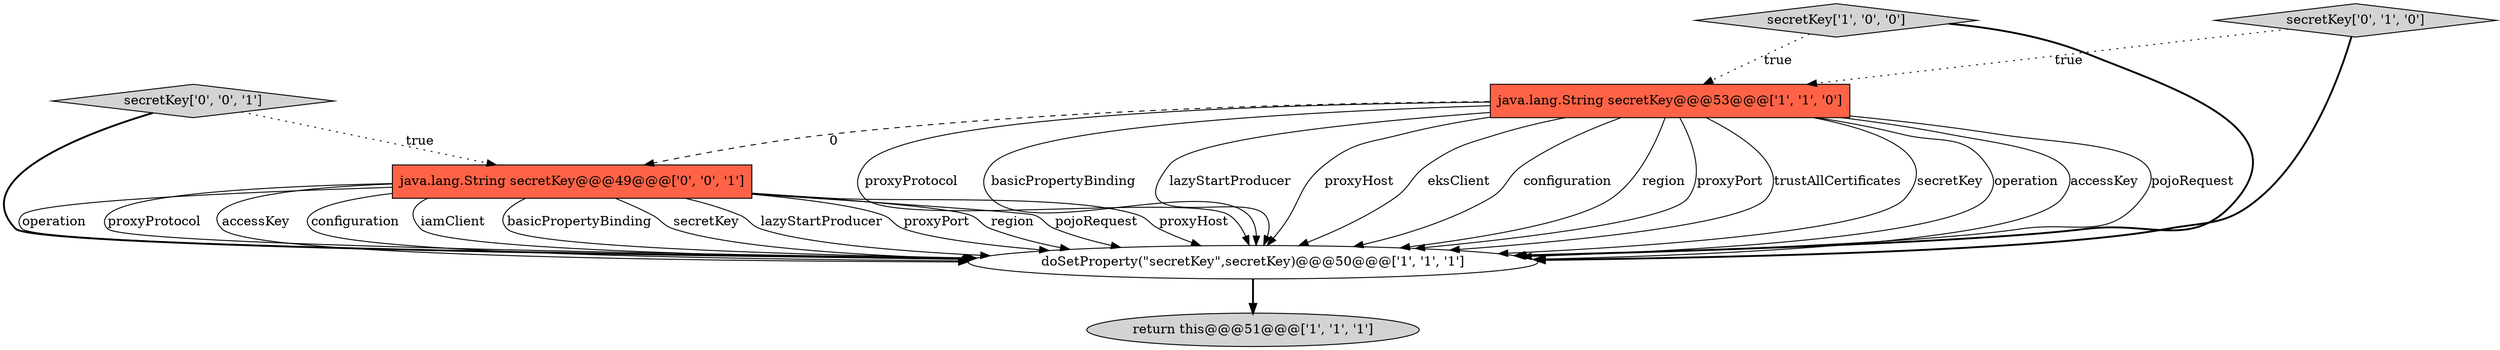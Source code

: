 digraph {
3 [style = filled, label = "doSetProperty(\"secretKey\",secretKey)@@@50@@@['1', '1', '1']", fillcolor = white, shape = ellipse image = "AAA0AAABBB1BBB"];
1 [style = filled, label = "return this@@@51@@@['1', '1', '1']", fillcolor = lightgray, shape = ellipse image = "AAA0AAABBB1BBB"];
5 [style = filled, label = "secretKey['0', '0', '1']", fillcolor = lightgray, shape = diamond image = "AAA0AAABBB3BBB"];
6 [style = filled, label = "java.lang.String secretKey@@@49@@@['0', '0', '1']", fillcolor = tomato, shape = box image = "AAA0AAABBB3BBB"];
2 [style = filled, label = "java.lang.String secretKey@@@53@@@['1', '1', '0']", fillcolor = tomato, shape = box image = "AAA0AAABBB1BBB"];
0 [style = filled, label = "secretKey['1', '0', '0']", fillcolor = lightgray, shape = diamond image = "AAA0AAABBB1BBB"];
4 [style = filled, label = "secretKey['0', '1', '0']", fillcolor = lightgray, shape = diamond image = "AAA0AAABBB2BBB"];
0->3 [style = bold, label=""];
5->3 [style = bold, label=""];
4->3 [style = bold, label=""];
2->3 [style = solid, label="proxyProtocol"];
3->1 [style = bold, label=""];
6->3 [style = solid, label="operation"];
6->3 [style = solid, label="proxyProtocol"];
5->6 [style = dotted, label="true"];
6->3 [style = solid, label="accessKey"];
6->3 [style = solid, label="configuration"];
2->3 [style = solid, label="basicPropertyBinding"];
2->3 [style = solid, label="lazyStartProducer"];
2->3 [style = solid, label="proxyHost"];
2->3 [style = solid, label="eksClient"];
2->3 [style = solid, label="configuration"];
6->3 [style = solid, label="iamClient"];
2->3 [style = solid, label="region"];
2->3 [style = solid, label="proxyPort"];
6->3 [style = solid, label="basicPropertyBinding"];
6->3 [style = solid, label="secretKey"];
2->3 [style = solid, label="trustAllCertificates"];
6->3 [style = solid, label="lazyStartProducer"];
2->3 [style = solid, label="secretKey"];
2->6 [style = dashed, label="0"];
2->3 [style = solid, label="operation"];
6->3 [style = solid, label="proxyPort"];
6->3 [style = solid, label="region"];
0->2 [style = dotted, label="true"];
6->3 [style = solid, label="pojoRequest"];
2->3 [style = solid, label="accessKey"];
4->2 [style = dotted, label="true"];
2->3 [style = solid, label="pojoRequest"];
6->3 [style = solid, label="proxyHost"];
}
